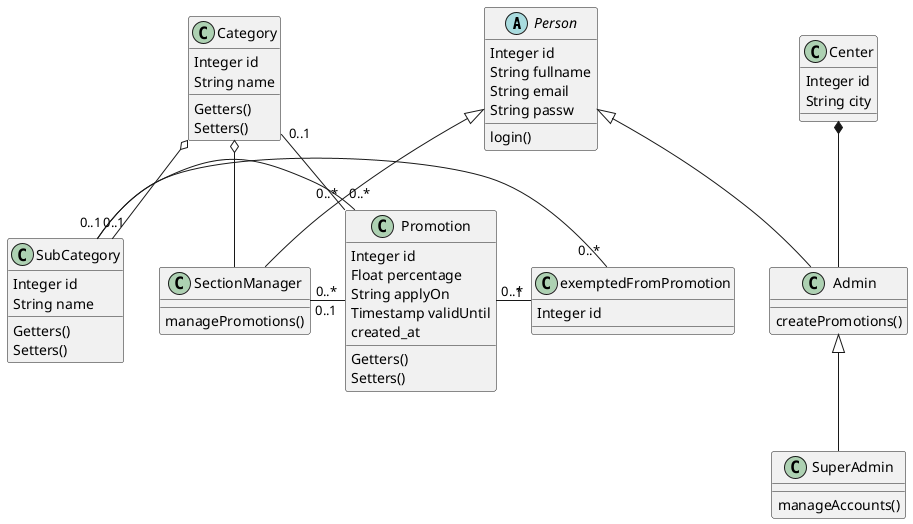 @startuml
'https://plantuml.com/class-diagram


'Inheritance
Person <|-- Admin
Person <|-- SectionManager
Admin <|-- SuperAdmin

'Aggregation
Category o-- SubCategory
Category o-- SectionManager
'Composition
Center *-- Admin

Category "0..1" - "0..*" Promotion
SubCategory "0..1" - "0..*" Promotion
SectionManager "0..*" - "0..1" Promotion

'This needs to be changed to many-to-many relationship
'in case a product can belong to more than one category
SubCategory "0..1" - "0..*" exemptedFromPromotion
Promotion "0..*" - "1" exemptedFromPromotion


abstract class Person {
    Integer id
    String fullname
    String email
    String passw
    login()
}

class Admin {
    createPromotions()
}

class SuperAdmin {
    manageAccounts()
}

class SectionManager{
    managePromotions()
}

class Category {
    Integer id
    String name
    Getters()
    Setters()
}
class SubCategory {
    Integer id
    String name
    Getters()
    Setters()
}

class Center {
    Integer id
    String city
}

class Promotion {
    Integer id
    Float percentage
    String applyOn
    Timestamp validUntil
    created_at
    Getters()
    Setters()
}

class exemptedFromPromotion {
    Integer id
}



@enduml